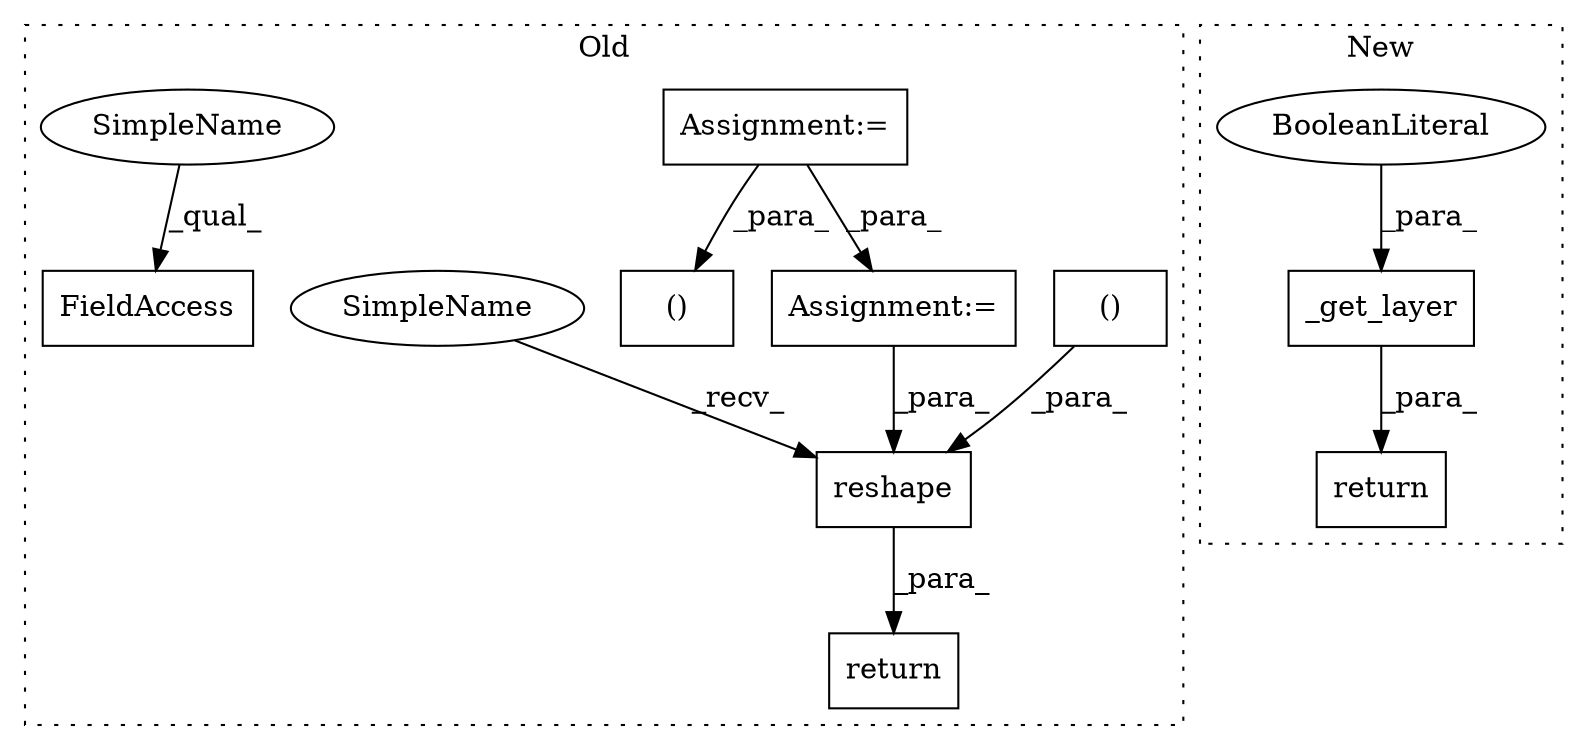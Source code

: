 digraph G {
subgraph cluster0 {
1 [label="reshape" a="32" s="105347,105398" l="8,2" shape="box"];
3 [label="()" a="106" s="105088" l="21" shape="box"];
5 [label="FieldAccess" a="22" s="105419" l="13" shape="box"];
6 [label="Assignment:=" a="7" s="104763" l="4" shape="box"];
7 [label="()" a="106" s="104906" l="44" shape="box"];
8 [label="Assignment:=" a="7" s="105129" l="1" shape="box"];
9 [label="return" a="41" s="105463" l="7" shape="box"];
11 [label="SimpleName" a="42" s="105336" l="10" shape="ellipse"];
12 [label="SimpleName" a="42" s="105419" l="10" shape="ellipse"];
label = "Old";
style="dotted";
}
subgraph cluster1 {
2 [label="_get_layer" a="32" s="84591,84607" l="11,1" shape="box"];
4 [label="BooleanLiteral" a="9" s="84602" l="5" shape="ellipse"];
10 [label="return" a="41" s="84579" l="7" shape="box"];
label = "New";
style="dotted";
}
1 -> 9 [label="_para_"];
2 -> 10 [label="_para_"];
3 -> 1 [label="_para_"];
4 -> 2 [label="_para_"];
6 -> 7 [label="_para_"];
6 -> 8 [label="_para_"];
8 -> 1 [label="_para_"];
11 -> 1 [label="_recv_"];
12 -> 5 [label="_qual_"];
}